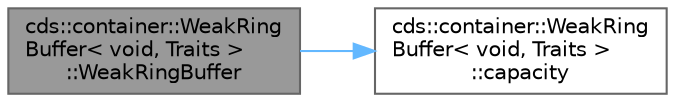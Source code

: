 digraph "cds::container::WeakRingBuffer&lt; void, Traits &gt;::WeakRingBuffer"
{
 // LATEX_PDF_SIZE
  bgcolor="transparent";
  edge [fontname=Helvetica,fontsize=10,labelfontname=Helvetica,labelfontsize=10];
  node [fontname=Helvetica,fontsize=10,shape=box,height=0.2,width=0.4];
  rankdir="LR";
  Node1 [id="Node000001",label="cds::container::WeakRing\lBuffer\< void, Traits \>\l::WeakRingBuffer",height=0.2,width=0.4,color="gray40", fillcolor="grey60", style="filled", fontcolor="black",tooltip="Creates the ring buffer of capacity bytes"];
  Node1 -> Node2 [id="edge1_Node000001_Node000002",color="steelblue1",style="solid",tooltip=" "];
  Node2 [id="Node000002",label="cds::container::WeakRing\lBuffer\< void, Traits \>\l::capacity",height=0.2,width=0.4,color="grey40", fillcolor="white", style="filled",URL="$classcds_1_1container_1_1_weak_ring_buffer_3_01void_00_01_traits_01_4.html#acf4f71d27eb21e6c2047bde2c184f2a6",tooltip="Returns capacity of the ring buffer"];
}
